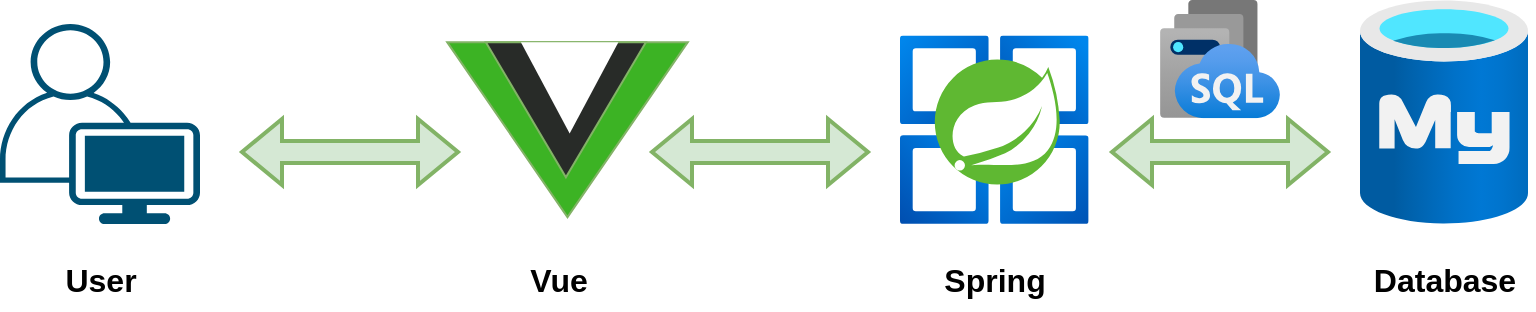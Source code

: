 <mxfile version="24.0.4" type="device" pages="2">
  <diagram name="spring-vue-mysql" id="zCNkbqzIXlzTL-aTp2zY">
    <mxGraphModel dx="1804" dy="658" grid="1" gridSize="10" guides="1" tooltips="1" connect="1" arrows="1" fold="1" page="1" pageScale="1" pageWidth="850" pageHeight="1100" math="0" shadow="0">
      <root>
        <mxCell id="0" />
        <mxCell id="1" parent="0" />
        <mxCell id="ey4TMwuQdy21DPPwtNRA-20" value="" style="triangle;whiteSpace=wrap;html=1;rotation=90;fillColor=#3CB324;strokeColor=#82b366;" parent="1" vertex="1">
          <mxGeometry x="230" y="188.69" width="87.5" height="120.31" as="geometry" />
        </mxCell>
        <mxCell id="ey4TMwuQdy21DPPwtNRA-6" value="" style="image;aspect=fixed;html=1;points=[];align=center;fontSize=12;image=img/lib/azure2/databases/Instance_Pools.svg;" parent="1" vertex="1">
          <mxGeometry x="570" y="184" width="60" height="59.08" as="geometry" />
        </mxCell>
        <mxCell id="ey4TMwuQdy21DPPwtNRA-7" value="" style="image;aspect=fixed;html=1;points=[];align=center;fontSize=12;image=img/lib/azure2/databases/Azure_Database_MySQL_Server.svg;" parent="1" vertex="1">
          <mxGeometry x="670" y="184" width="84" height="112" as="geometry" />
        </mxCell>
        <mxCell id="ey4TMwuQdy21DPPwtNRA-8" value="" style="image;aspect=fixed;html=1;points=[];align=center;fontSize=12;image=img/lib/azure2/compute/Azure_Spring_Cloud.svg;" parent="1" vertex="1">
          <mxGeometry x="440" y="201.69" width="94.31" height="94.31" as="geometry" />
        </mxCell>
        <mxCell id="ey4TMwuQdy21DPPwtNRA-13" value="" style="points=[[0.35,0,0],[0.98,0.51,0],[1,0.71,0],[0.67,1,0],[0,0.795,0],[0,0.65,0]];verticalLabelPosition=bottom;sketch=0;html=1;verticalAlign=top;aspect=fixed;align=center;pointerEvents=1;shape=mxgraph.cisco19.user;fillColor=#005073;strokeColor=none;" parent="1" vertex="1">
          <mxGeometry x="-10" y="196" width="100" height="100" as="geometry" />
        </mxCell>
        <mxCell id="ey4TMwuQdy21DPPwtNRA-17" value="" style="triangle;whiteSpace=wrap;html=1;rotation=90;fillColor=#282B28;strokeColor=#82b366;" parent="1" vertex="1">
          <mxGeometry x="239.2" y="198.84" width="67.5" height="80" as="geometry" />
        </mxCell>
        <mxCell id="ey4TMwuQdy21DPPwtNRA-19" value="" style="triangle;whiteSpace=wrap;html=1;rotation=90;strokeColor=none;" parent="1" vertex="1">
          <mxGeometry x="252.02" y="203.53" width="45.62" height="48.75" as="geometry" />
        </mxCell>
        <mxCell id="ey4TMwuQdy21DPPwtNRA-21" value="" style="shape=flexArrow;endArrow=classic;html=1;rounded=0;startArrow=block;strokeWidth=2;fillColor=#d5e8d4;strokeColor=#82b366;" parent="1" edge="1">
          <mxGeometry width="50" height="50" relative="1" as="geometry">
            <mxPoint x="110" y="260" as="sourcePoint" />
            <mxPoint x="220" y="260" as="targetPoint" />
          </mxGeometry>
        </mxCell>
        <mxCell id="ey4TMwuQdy21DPPwtNRA-22" value="" style="shape=flexArrow;endArrow=classic;html=1;rounded=0;startArrow=block;strokeWidth=2;fillColor=#d5e8d4;strokeColor=#82b366;" parent="1" edge="1">
          <mxGeometry width="50" height="50" relative="1" as="geometry">
            <mxPoint x="315" y="260" as="sourcePoint" />
            <mxPoint x="425" y="260" as="targetPoint" />
          </mxGeometry>
        </mxCell>
        <mxCell id="ey4TMwuQdy21DPPwtNRA-23" value="" style="shape=flexArrow;endArrow=classic;html=1;rounded=0;startArrow=block;strokeWidth=2;fillColor=#d5e8d4;strokeColor=#82b366;" parent="1" edge="1">
          <mxGeometry width="50" height="50" relative="1" as="geometry">
            <mxPoint x="545" y="260" as="sourcePoint" />
            <mxPoint x="655" y="260" as="targetPoint" />
          </mxGeometry>
        </mxCell>
        <mxCell id="ey4TMwuQdy21DPPwtNRA-24" value="&lt;b style=&quot;font-size: 16px;&quot;&gt;User&lt;/b&gt;" style="text;html=1;align=center;verticalAlign=middle;resizable=0;points=[];autosize=1;strokeColor=none;fillColor=none;fontSize=16;" parent="1" vertex="1">
          <mxGeometry x="10" y="309" width="60" height="30" as="geometry" />
        </mxCell>
        <mxCell id="ey4TMwuQdy21DPPwtNRA-25" value="&lt;b style=&quot;font-size: 16px;&quot;&gt;Vue&lt;/b&gt;" style="text;html=1;align=center;verticalAlign=middle;resizable=0;points=[];autosize=1;strokeColor=none;fillColor=none;fontSize=16;" parent="1" vertex="1">
          <mxGeometry x="244.2" y="309" width="50" height="30" as="geometry" />
        </mxCell>
        <mxCell id="ey4TMwuQdy21DPPwtNRA-26" value="&lt;b style=&quot;font-size: 16px;&quot;&gt;Spring&lt;/b&gt;" style="text;html=1;align=center;verticalAlign=middle;resizable=0;points=[];autosize=1;strokeColor=none;fillColor=none;fontSize=16;" parent="1" vertex="1">
          <mxGeometry x="452.15" y="309" width="70" height="30" as="geometry" />
        </mxCell>
        <mxCell id="ey4TMwuQdy21DPPwtNRA-27" value="&lt;b style=&quot;font-size: 16px;&quot;&gt;Database&lt;/b&gt;" style="text;html=1;align=center;verticalAlign=middle;resizable=0;points=[];autosize=1;strokeColor=none;fillColor=none;fontSize=16;" parent="1" vertex="1">
          <mxGeometry x="667" y="309" width="90" height="30" as="geometry" />
        </mxCell>
      </root>
    </mxGraphModel>
  </diagram>
  <diagram id="06vs4sOyOtMV6Q1f0x9e" name="Page-2">
    <mxGraphModel dx="954" dy="658" grid="1" gridSize="10" guides="1" tooltips="1" connect="1" arrows="1" fold="1" page="1" pageScale="1" pageWidth="850" pageHeight="1100" math="0" shadow="0">
      <root>
        <mxCell id="0" />
        <mxCell id="1" parent="0" />
      </root>
    </mxGraphModel>
  </diagram>
</mxfile>

